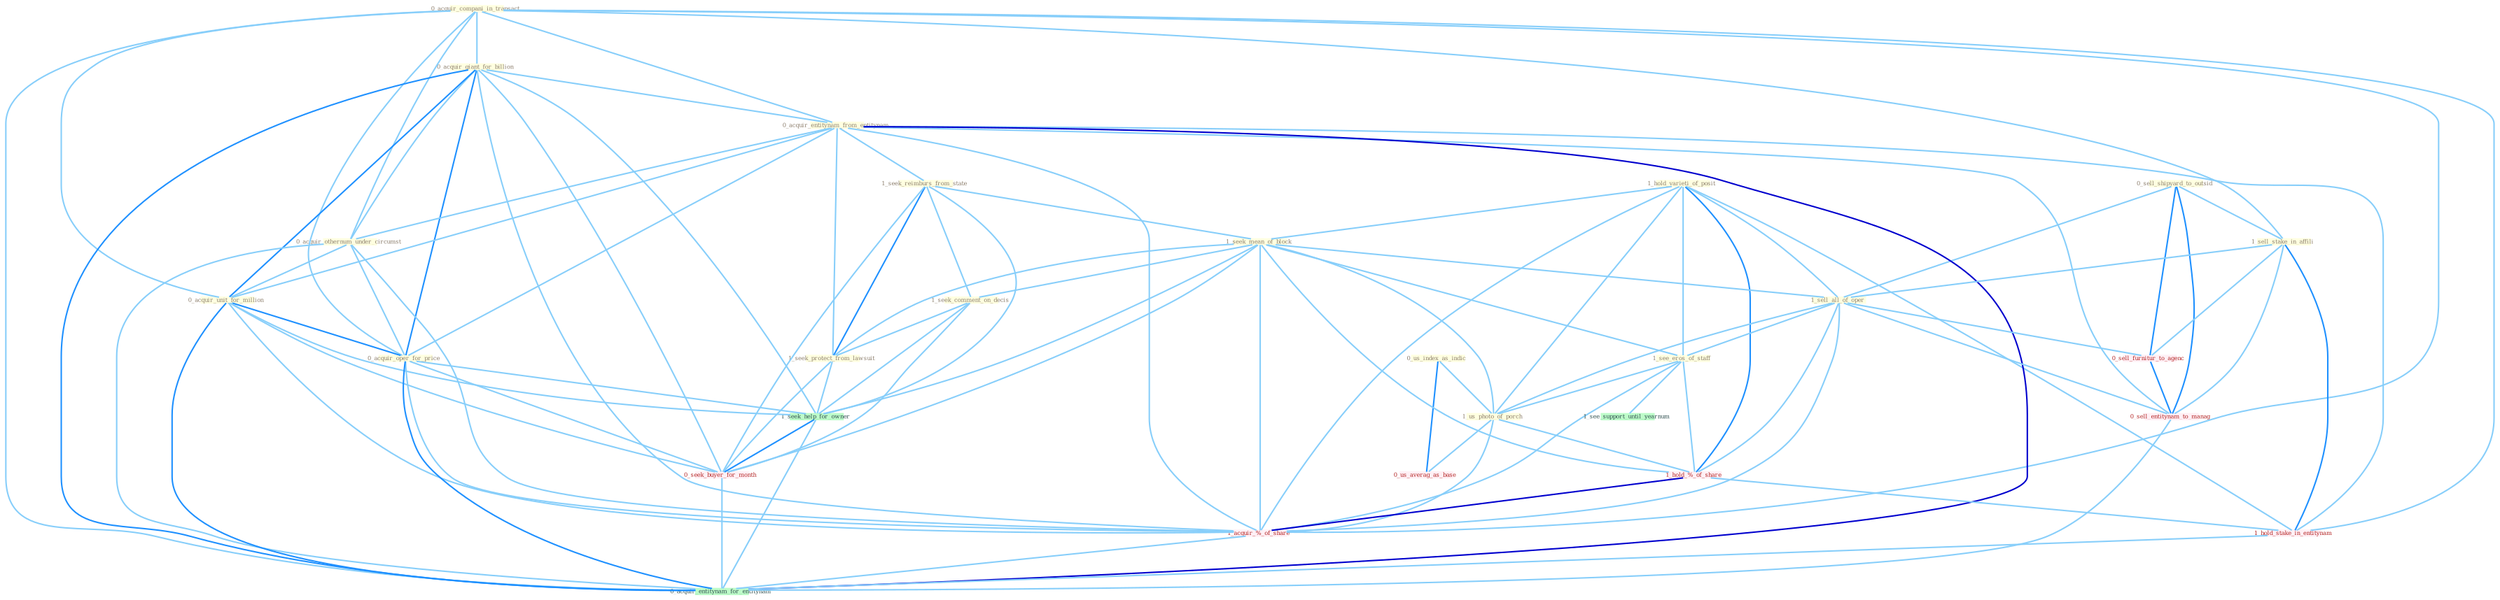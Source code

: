 Graph G{ 
    node
    [shape=polygon,style=filled,width=.5,height=.06,color="#BDFCC9",fixedsize=true,fontsize=4,
    fontcolor="#2f4f4f"];
    {node
    [color="#ffffe0", fontcolor="#8b7d6b"] "0_sell_shipyard_to_outsid " "1_hold_varieti_of_posit " "0_acquir_compani_in_transact " "0_acquir_giant_for_billion " "0_acquir_entitynam_from_entitynam " "0_acquir_othernum_under_circumst " "1_sell_stake_in_affili " "0_acquir_unit_for_million " "0_us_index_as_indic " "0_acquir_oper_for_price " "1_seek_reimburs_from_state " "1_seek_mean_of_block " "1_seek_comment_on_decis " "1_sell_all_of_oper " "1_see_eros_of_staff " "1_seek_protect_from_lawsuit " "1_us_photo_of_porch "}
{node [color="#fff0f5", fontcolor="#b22222"] "1_hold_%_of_share " "1_hold_stake_in_entitynam " "0_seek_buyer_for_month " "1_acquir_%_of_share " "0_sell_furnitur_to_agenc " "0_us_averag_as_base " "0_sell_entitynam_to_manag "}
edge [color="#B0E2FF"];

	"0_sell_shipyard_to_outsid " -- "1_sell_stake_in_affili " [w="1", color="#87cefa" ];
	"0_sell_shipyard_to_outsid " -- "1_sell_all_of_oper " [w="1", color="#87cefa" ];
	"0_sell_shipyard_to_outsid " -- "0_sell_furnitur_to_agenc " [w="2", color="#1e90ff" , len=0.8];
	"0_sell_shipyard_to_outsid " -- "0_sell_entitynam_to_manag " [w="2", color="#1e90ff" , len=0.8];
	"1_hold_varieti_of_posit " -- "1_seek_mean_of_block " [w="1", color="#87cefa" ];
	"1_hold_varieti_of_posit " -- "1_sell_all_of_oper " [w="1", color="#87cefa" ];
	"1_hold_varieti_of_posit " -- "1_see_eros_of_staff " [w="1", color="#87cefa" ];
	"1_hold_varieti_of_posit " -- "1_us_photo_of_porch " [w="1", color="#87cefa" ];
	"1_hold_varieti_of_posit " -- "1_hold_%_of_share " [w="2", color="#1e90ff" , len=0.8];
	"1_hold_varieti_of_posit " -- "1_hold_stake_in_entitynam " [w="1", color="#87cefa" ];
	"1_hold_varieti_of_posit " -- "1_acquir_%_of_share " [w="1", color="#87cefa" ];
	"0_acquir_compani_in_transact " -- "0_acquir_giant_for_billion " [w="1", color="#87cefa" ];
	"0_acquir_compani_in_transact " -- "0_acquir_entitynam_from_entitynam " [w="1", color="#87cefa" ];
	"0_acquir_compani_in_transact " -- "0_acquir_othernum_under_circumst " [w="1", color="#87cefa" ];
	"0_acquir_compani_in_transact " -- "1_sell_stake_in_affili " [w="1", color="#87cefa" ];
	"0_acquir_compani_in_transact " -- "0_acquir_unit_for_million " [w="1", color="#87cefa" ];
	"0_acquir_compani_in_transact " -- "0_acquir_oper_for_price " [w="1", color="#87cefa" ];
	"0_acquir_compani_in_transact " -- "1_hold_stake_in_entitynam " [w="1", color="#87cefa" ];
	"0_acquir_compani_in_transact " -- "1_acquir_%_of_share " [w="1", color="#87cefa" ];
	"0_acquir_compani_in_transact " -- "0_acquir_entitynam_for_entitynam " [w="1", color="#87cefa" ];
	"0_acquir_giant_for_billion " -- "0_acquir_entitynam_from_entitynam " [w="1", color="#87cefa" ];
	"0_acquir_giant_for_billion " -- "0_acquir_othernum_under_circumst " [w="1", color="#87cefa" ];
	"0_acquir_giant_for_billion " -- "0_acquir_unit_for_million " [w="2", color="#1e90ff" , len=0.8];
	"0_acquir_giant_for_billion " -- "0_acquir_oper_for_price " [w="2", color="#1e90ff" , len=0.8];
	"0_acquir_giant_for_billion " -- "1_seek_help_for_owner " [w="1", color="#87cefa" ];
	"0_acquir_giant_for_billion " -- "0_seek_buyer_for_month " [w="1", color="#87cefa" ];
	"0_acquir_giant_for_billion " -- "1_acquir_%_of_share " [w="1", color="#87cefa" ];
	"0_acquir_giant_for_billion " -- "0_acquir_entitynam_for_entitynam " [w="2", color="#1e90ff" , len=0.8];
	"0_acquir_entitynam_from_entitynam " -- "0_acquir_othernum_under_circumst " [w="1", color="#87cefa" ];
	"0_acquir_entitynam_from_entitynam " -- "0_acquir_unit_for_million " [w="1", color="#87cefa" ];
	"0_acquir_entitynam_from_entitynam " -- "0_acquir_oper_for_price " [w="1", color="#87cefa" ];
	"0_acquir_entitynam_from_entitynam " -- "1_seek_reimburs_from_state " [w="1", color="#87cefa" ];
	"0_acquir_entitynam_from_entitynam " -- "1_seek_protect_from_lawsuit " [w="1", color="#87cefa" ];
	"0_acquir_entitynam_from_entitynam " -- "1_hold_stake_in_entitynam " [w="1", color="#87cefa" ];
	"0_acquir_entitynam_from_entitynam " -- "1_acquir_%_of_share " [w="1", color="#87cefa" ];
	"0_acquir_entitynam_from_entitynam " -- "0_sell_entitynam_to_manag " [w="1", color="#87cefa" ];
	"0_acquir_entitynam_from_entitynam " -- "0_acquir_entitynam_for_entitynam " [w="3", color="#0000cd" , len=0.6];
	"0_acquir_othernum_under_circumst " -- "0_acquir_unit_for_million " [w="1", color="#87cefa" ];
	"0_acquir_othernum_under_circumst " -- "0_acquir_oper_for_price " [w="1", color="#87cefa" ];
	"0_acquir_othernum_under_circumst " -- "1_acquir_%_of_share " [w="1", color="#87cefa" ];
	"0_acquir_othernum_under_circumst " -- "0_acquir_entitynam_for_entitynam " [w="1", color="#87cefa" ];
	"1_sell_stake_in_affili " -- "1_sell_all_of_oper " [w="1", color="#87cefa" ];
	"1_sell_stake_in_affili " -- "1_hold_stake_in_entitynam " [w="2", color="#1e90ff" , len=0.8];
	"1_sell_stake_in_affili " -- "0_sell_furnitur_to_agenc " [w="1", color="#87cefa" ];
	"1_sell_stake_in_affili " -- "0_sell_entitynam_to_manag " [w="1", color="#87cefa" ];
	"0_acquir_unit_for_million " -- "0_acquir_oper_for_price " [w="2", color="#1e90ff" , len=0.8];
	"0_acquir_unit_for_million " -- "1_seek_help_for_owner " [w="1", color="#87cefa" ];
	"0_acquir_unit_for_million " -- "0_seek_buyer_for_month " [w="1", color="#87cefa" ];
	"0_acquir_unit_for_million " -- "1_acquir_%_of_share " [w="1", color="#87cefa" ];
	"0_acquir_unit_for_million " -- "0_acquir_entitynam_for_entitynam " [w="2", color="#1e90ff" , len=0.8];
	"0_us_index_as_indic " -- "1_us_photo_of_porch " [w="1", color="#87cefa" ];
	"0_us_index_as_indic " -- "0_us_averag_as_base " [w="2", color="#1e90ff" , len=0.8];
	"0_acquir_oper_for_price " -- "1_seek_help_for_owner " [w="1", color="#87cefa" ];
	"0_acquir_oper_for_price " -- "0_seek_buyer_for_month " [w="1", color="#87cefa" ];
	"0_acquir_oper_for_price " -- "1_acquir_%_of_share " [w="1", color="#87cefa" ];
	"0_acquir_oper_for_price " -- "0_acquir_entitynam_for_entitynam " [w="2", color="#1e90ff" , len=0.8];
	"1_seek_reimburs_from_state " -- "1_seek_mean_of_block " [w="1", color="#87cefa" ];
	"1_seek_reimburs_from_state " -- "1_seek_comment_on_decis " [w="1", color="#87cefa" ];
	"1_seek_reimburs_from_state " -- "1_seek_protect_from_lawsuit " [w="2", color="#1e90ff" , len=0.8];
	"1_seek_reimburs_from_state " -- "1_seek_help_for_owner " [w="1", color="#87cefa" ];
	"1_seek_reimburs_from_state " -- "0_seek_buyer_for_month " [w="1", color="#87cefa" ];
	"1_seek_mean_of_block " -- "1_seek_comment_on_decis " [w="1", color="#87cefa" ];
	"1_seek_mean_of_block " -- "1_sell_all_of_oper " [w="1", color="#87cefa" ];
	"1_seek_mean_of_block " -- "1_see_eros_of_staff " [w="1", color="#87cefa" ];
	"1_seek_mean_of_block " -- "1_seek_protect_from_lawsuit " [w="1", color="#87cefa" ];
	"1_seek_mean_of_block " -- "1_us_photo_of_porch " [w="1", color="#87cefa" ];
	"1_seek_mean_of_block " -- "1_hold_%_of_share " [w="1", color="#87cefa" ];
	"1_seek_mean_of_block " -- "1_seek_help_for_owner " [w="1", color="#87cefa" ];
	"1_seek_mean_of_block " -- "0_seek_buyer_for_month " [w="1", color="#87cefa" ];
	"1_seek_mean_of_block " -- "1_acquir_%_of_share " [w="1", color="#87cefa" ];
	"1_seek_comment_on_decis " -- "1_seek_protect_from_lawsuit " [w="1", color="#87cefa" ];
	"1_seek_comment_on_decis " -- "1_seek_help_for_owner " [w="1", color="#87cefa" ];
	"1_seek_comment_on_decis " -- "0_seek_buyer_for_month " [w="1", color="#87cefa" ];
	"1_sell_all_of_oper " -- "1_see_eros_of_staff " [w="1", color="#87cefa" ];
	"1_sell_all_of_oper " -- "1_us_photo_of_porch " [w="1", color="#87cefa" ];
	"1_sell_all_of_oper " -- "1_hold_%_of_share " [w="1", color="#87cefa" ];
	"1_sell_all_of_oper " -- "1_acquir_%_of_share " [w="1", color="#87cefa" ];
	"1_sell_all_of_oper " -- "0_sell_furnitur_to_agenc " [w="1", color="#87cefa" ];
	"1_sell_all_of_oper " -- "0_sell_entitynam_to_manag " [w="1", color="#87cefa" ];
	"1_see_eros_of_staff " -- "1_us_photo_of_porch " [w="1", color="#87cefa" ];
	"1_see_eros_of_staff " -- "1_hold_%_of_share " [w="1", color="#87cefa" ];
	"1_see_eros_of_staff " -- "1_acquir_%_of_share " [w="1", color="#87cefa" ];
	"1_see_eros_of_staff " -- "1_see_support_until_yearnum " [w="1", color="#87cefa" ];
	"1_seek_protect_from_lawsuit " -- "1_seek_help_for_owner " [w="1", color="#87cefa" ];
	"1_seek_protect_from_lawsuit " -- "0_seek_buyer_for_month " [w="1", color="#87cefa" ];
	"1_us_photo_of_porch " -- "1_hold_%_of_share " [w="1", color="#87cefa" ];
	"1_us_photo_of_porch " -- "1_acquir_%_of_share " [w="1", color="#87cefa" ];
	"1_us_photo_of_porch " -- "0_us_averag_as_base " [w="1", color="#87cefa" ];
	"1_hold_%_of_share " -- "1_hold_stake_in_entitynam " [w="1", color="#87cefa" ];
	"1_hold_%_of_share " -- "1_acquir_%_of_share " [w="3", color="#0000cd" , len=0.6];
	"1_hold_stake_in_entitynam " -- "0_acquir_entitynam_for_entitynam " [w="1", color="#87cefa" ];
	"1_seek_help_for_owner " -- "0_seek_buyer_for_month " [w="2", color="#1e90ff" , len=0.8];
	"1_seek_help_for_owner " -- "0_acquir_entitynam_for_entitynam " [w="1", color="#87cefa" ];
	"0_seek_buyer_for_month " -- "0_acquir_entitynam_for_entitynam " [w="1", color="#87cefa" ];
	"1_acquir_%_of_share " -- "0_acquir_entitynam_for_entitynam " [w="1", color="#87cefa" ];
	"0_sell_furnitur_to_agenc " -- "0_sell_entitynam_to_manag " [w="2", color="#1e90ff" , len=0.8];
	"0_sell_entitynam_to_manag " -- "0_acquir_entitynam_for_entitynam " [w="1", color="#87cefa" ];
}